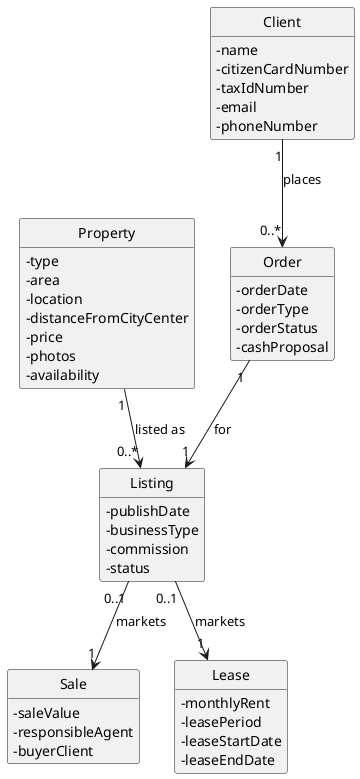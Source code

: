 @startuml
skinparam classAttributeIconSize 0
hide circle
hide methods
class Property {
    -type
    -area
    -location
    -distanceFromCityCenter
    -price
    -photos
    -availability
}
class Client {
    -name
    -citizenCardNumber
    -taxIdNumber
    -email
    -phoneNumber
}

class Sale {
    -saleValue
    -responsibleAgent
    -buyerClient
}

class Lease {
    -monthlyRent
    -leasePeriod
    -leaseStartDate
    -leaseEndDate
}
class Listing {
    -publishDate
    -businessType
    -commission
    -status
}
class Order {
    -orderDate
    -orderType
    -orderStatus
    -cashProposal
}
Property "1" --> "0..*" Listing : listed as

Listing "0..1" --> "1" Sale : markets
Listing "0..1" --> "1" Lease : markets
Client "1" --> "0..*" Order : places
Order "1" --> "1" Listing : for
@enduml
